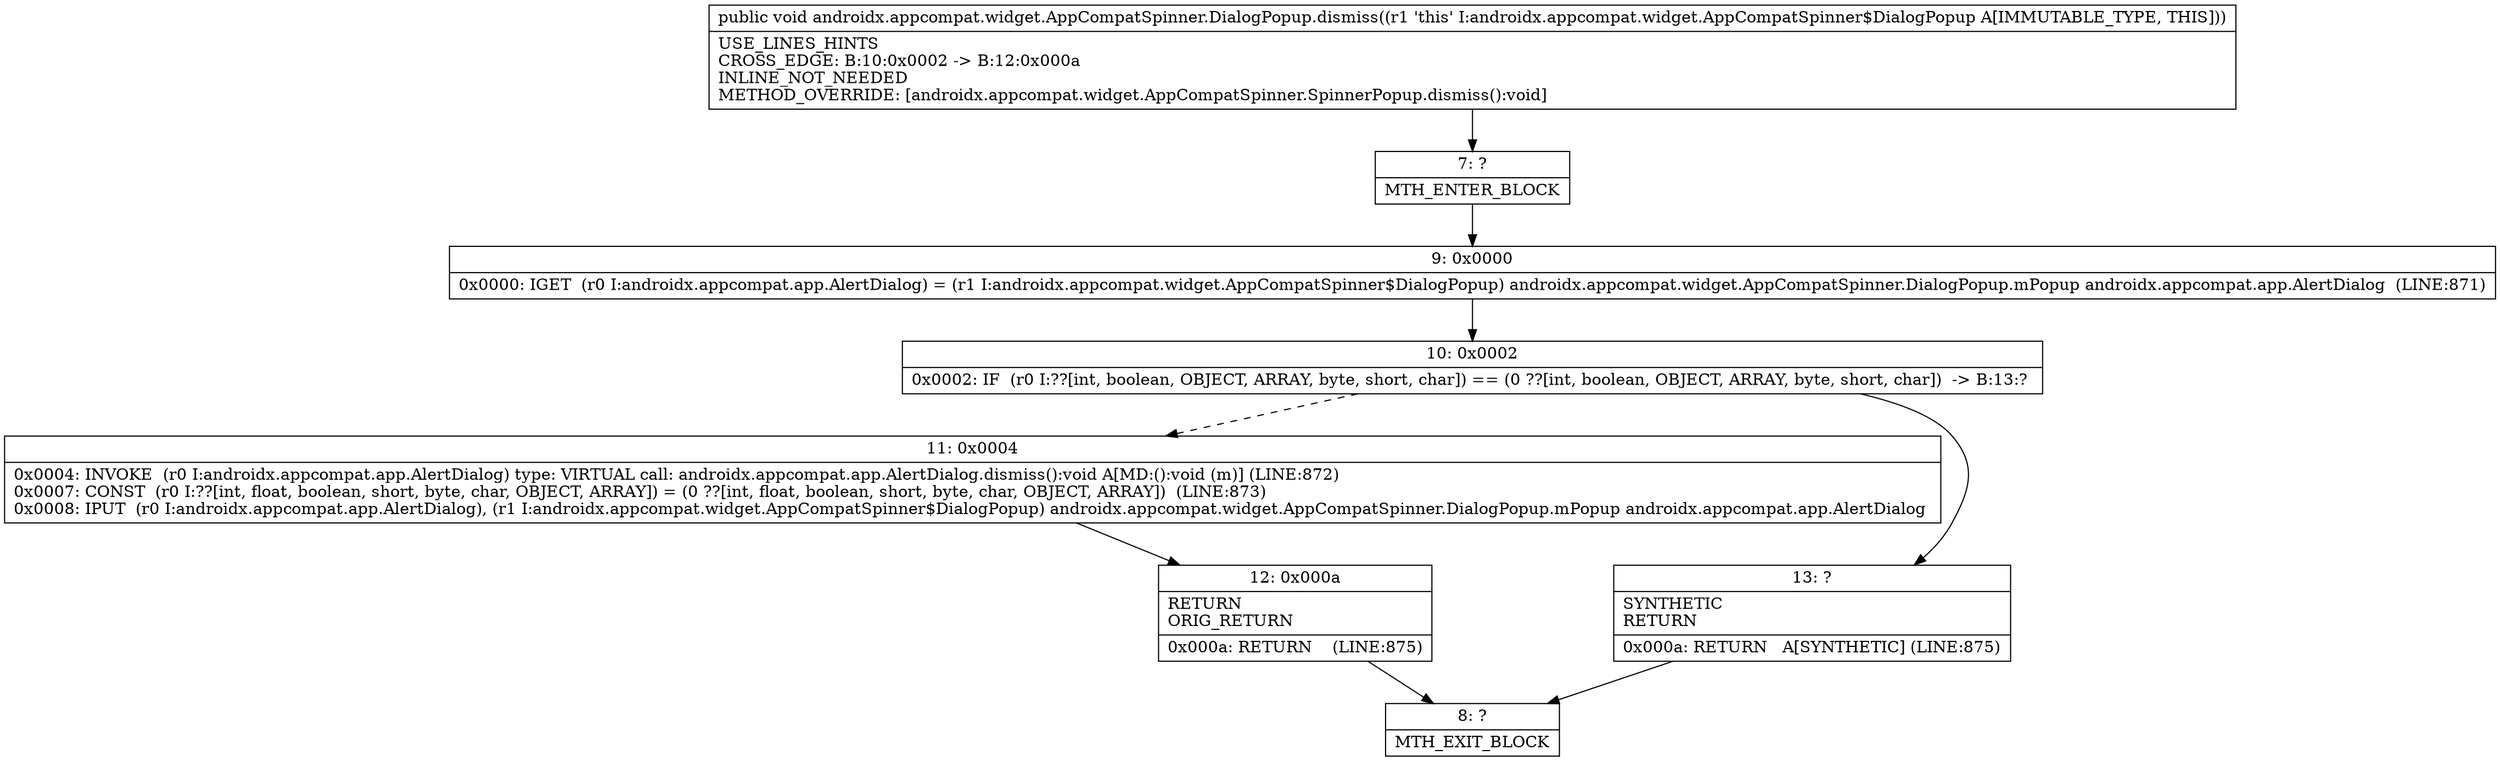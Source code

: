digraph "CFG forandroidx.appcompat.widget.AppCompatSpinner.DialogPopup.dismiss()V" {
Node_7 [shape=record,label="{7\:\ ?|MTH_ENTER_BLOCK\l}"];
Node_9 [shape=record,label="{9\:\ 0x0000|0x0000: IGET  (r0 I:androidx.appcompat.app.AlertDialog) = (r1 I:androidx.appcompat.widget.AppCompatSpinner$DialogPopup) androidx.appcompat.widget.AppCompatSpinner.DialogPopup.mPopup androidx.appcompat.app.AlertDialog  (LINE:871)\l}"];
Node_10 [shape=record,label="{10\:\ 0x0002|0x0002: IF  (r0 I:??[int, boolean, OBJECT, ARRAY, byte, short, char]) == (0 ??[int, boolean, OBJECT, ARRAY, byte, short, char])  \-\> B:13:? \l}"];
Node_11 [shape=record,label="{11\:\ 0x0004|0x0004: INVOKE  (r0 I:androidx.appcompat.app.AlertDialog) type: VIRTUAL call: androidx.appcompat.app.AlertDialog.dismiss():void A[MD:():void (m)] (LINE:872)\l0x0007: CONST  (r0 I:??[int, float, boolean, short, byte, char, OBJECT, ARRAY]) = (0 ??[int, float, boolean, short, byte, char, OBJECT, ARRAY])  (LINE:873)\l0x0008: IPUT  (r0 I:androidx.appcompat.app.AlertDialog), (r1 I:androidx.appcompat.widget.AppCompatSpinner$DialogPopup) androidx.appcompat.widget.AppCompatSpinner.DialogPopup.mPopup androidx.appcompat.app.AlertDialog \l}"];
Node_12 [shape=record,label="{12\:\ 0x000a|RETURN\lORIG_RETURN\l|0x000a: RETURN    (LINE:875)\l}"];
Node_8 [shape=record,label="{8\:\ ?|MTH_EXIT_BLOCK\l}"];
Node_13 [shape=record,label="{13\:\ ?|SYNTHETIC\lRETURN\l|0x000a: RETURN   A[SYNTHETIC] (LINE:875)\l}"];
MethodNode[shape=record,label="{public void androidx.appcompat.widget.AppCompatSpinner.DialogPopup.dismiss((r1 'this' I:androidx.appcompat.widget.AppCompatSpinner$DialogPopup A[IMMUTABLE_TYPE, THIS]))  | USE_LINES_HINTS\lCROSS_EDGE: B:10:0x0002 \-\> B:12:0x000a\lINLINE_NOT_NEEDED\lMETHOD_OVERRIDE: [androidx.appcompat.widget.AppCompatSpinner.SpinnerPopup.dismiss():void]\l}"];
MethodNode -> Node_7;Node_7 -> Node_9;
Node_9 -> Node_10;
Node_10 -> Node_11[style=dashed];
Node_10 -> Node_13;
Node_11 -> Node_12;
Node_12 -> Node_8;
Node_13 -> Node_8;
}

